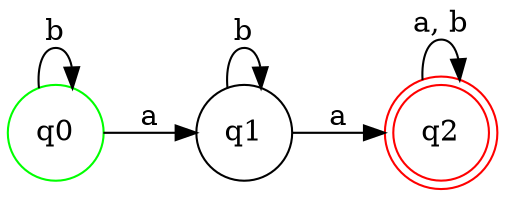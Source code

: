 digraph G{
  rankdir=LR;
  node [shape = doublecircle]; q2;
  node [shape = circle];
  q0 [color = green];
  q2 [color = red];
  q0 -> q1 [label = "a"];
  q1 -> q2 [label = "a"];
  
  q0 -> q0 [label = "b"];
  q1 -> q1 [label = "b"];
  q2 -> q2 [label = "a, b"];
}
